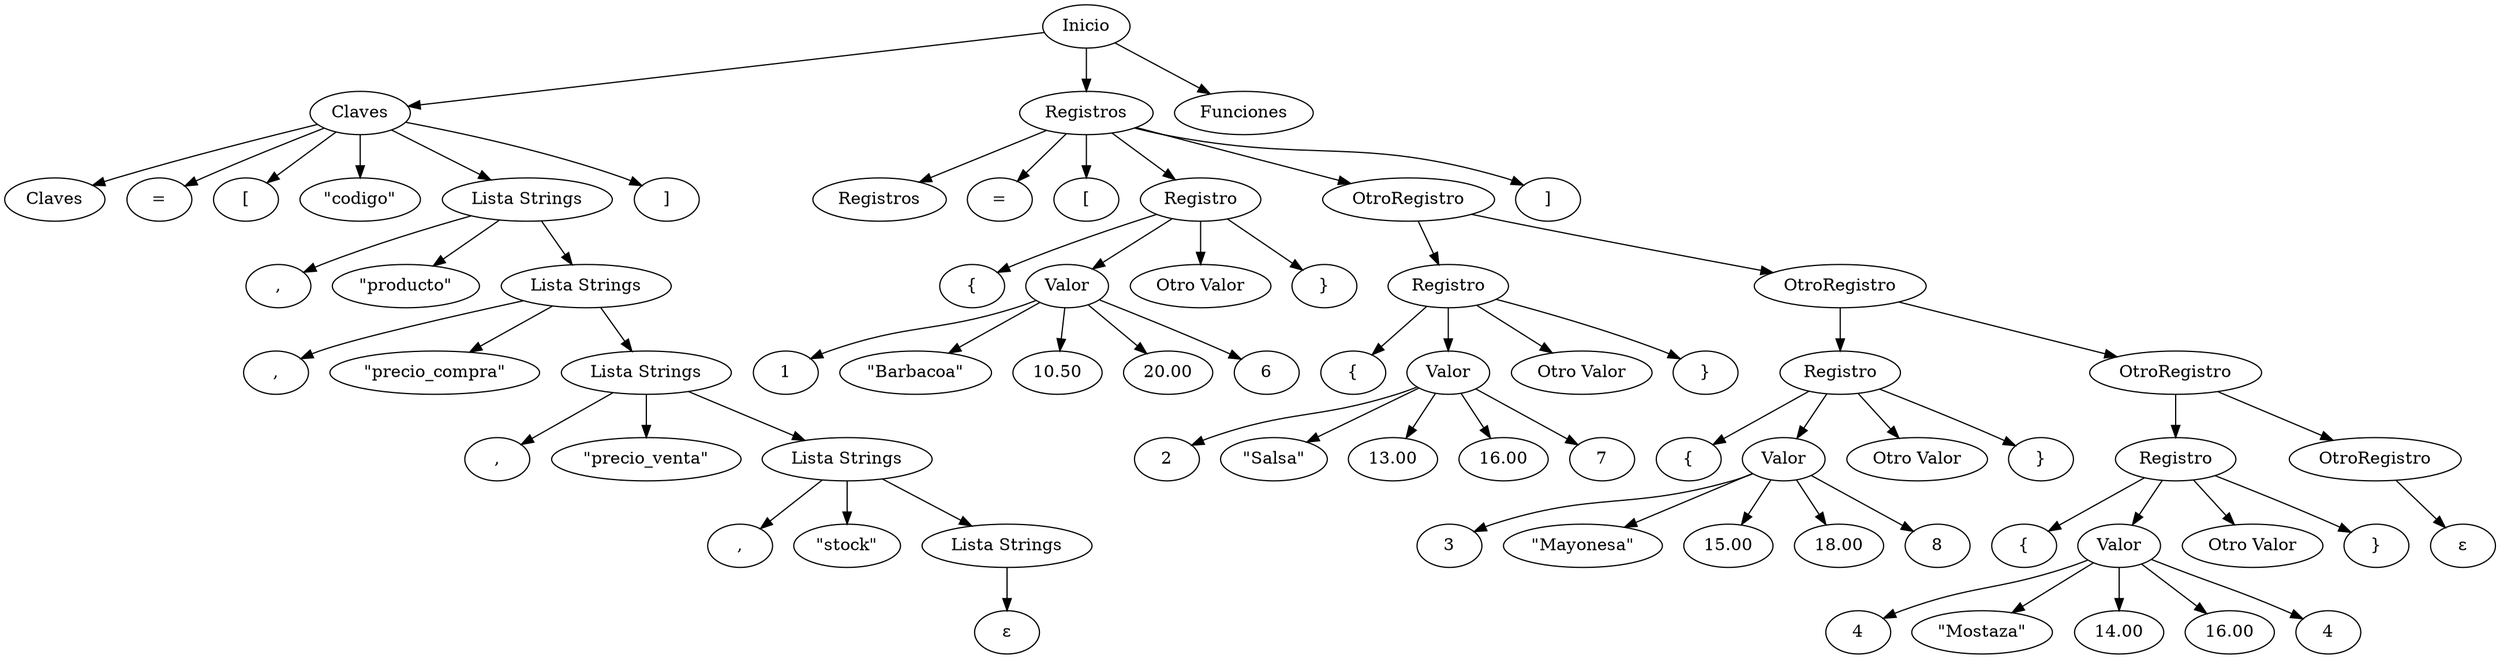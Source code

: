 digraph {
	A [label=Inicio]
	B [label=Claves]
	C [label=Registros]
	D [label=Funciones]
	A -> B
	N0 [label=Claves]
	B -> N0
	N1 [label="="]
	B -> N1
	N2 [label="["]
	B -> N2
	N3 [label="\"codigo\""]
	B -> N3
	L4 [label="Lista Strings"]
	B -> L4
	N4 [label=","]
	L4 -> N4
	N5 [label="\"producto\""]
	L4 -> N5
	L6 [label="Lista Strings"]
	L4 -> L6
	N6 [label=","]
	L6 -> N6
	N7 [label="\"precio_compra\""]
	L6 -> N7
	L8 [label="Lista Strings"]
	L6 -> L8
	N8 [label=","]
	L8 -> N8
	N9 [label="\"precio_venta\""]
	L8 -> N9
	L10 [label="Lista Strings"]
	L8 -> L10
	N10 [label=","]
	L10 -> N10
	N11 [label="\"stock\""]
	L10 -> N11
	L12 [label="Lista Strings"]
	L10 -> L12
	L12 -> "ε"
	N12 [label="]"]
	B -> N12
	A -> C
	N13 [label=Registros]
	C -> N13
	N14 [label="="]
	C -> N14
	N15 [label="["]
	C -> N15
	Reg16 [label=Registro]
	C -> Reg16
	N16 [label="{"]
	Reg16 -> N16
	V17 [label=Valor]
	Reg16 -> V17
	vs0 [label=1]
	V17 -> vs0
	OV17 [label="Otro Valor"]
	Reg16 -> OV17
	vs1 [label="\"Barbacoa\""]
	V17 -> vs1
	vs2 [label=10.50]
	V17 -> vs2
	vs3 [label=20.00]
	V17 -> vs3
	vs4 [label=6]
	V17 -> vs4
	N17 [label="}"]
	Reg16 -> N17
	oR18 [label=OtroRegistro]
	C -> oR18
	oR18 [label=OtroRegistro]
	Reg18 [label=Registro]
	oR18 -> Reg18
	N18 [label="{"]
	Reg18 -> N18
	V19 [label=Valor]
	Reg18 -> V19
	vs5 [label=2]
	V19 -> vs5
	OV19 [label="Otro Valor"]
	Reg18 -> OV19
	vs6 [label="\"Salsa\""]
	V19 -> vs6
	vs7 [label=13.00]
	V19 -> vs7
	vs8 [label=16.00]
	V19 -> vs8
	vs9 [label=7]
	V19 -> vs9
	N19 [label="}"]
	Reg18 -> N19
	oR18 -> oR20
	oR20 [label=OtroRegistro]
	Reg20 [label=Registro]
	oR20 -> Reg20
	N20 [label="{"]
	Reg20 -> N20
	V21 [label=Valor]
	Reg20 -> V21
	vs10 [label=3]
	V21 -> vs10
	OV21 [label="Otro Valor"]
	Reg20 -> OV21
	vs11 [label="\"Mayonesa\""]
	V21 -> vs11
	vs12 [label=15.00]
	V21 -> vs12
	vs13 [label=18.00]
	V21 -> vs13
	vs14 [label=8]
	V21 -> vs14
	N21 [label="}"]
	Reg20 -> N21
	oR20 -> oR22
	oR22 [label=OtroRegistro]
	Reg22 [label=Registro]
	oR22 -> Reg22
	N22 [label="{"]
	Reg22 -> N22
	V23 [label=Valor]
	Reg22 -> V23
	vs15 [label=4]
	V23 -> vs15
	OV23 [label="Otro Valor"]
	Reg22 -> OV23
	vs16 [label="\"Mostaza\""]
	V23 -> vs16
	vs17 [label=14.00]
	V23 -> vs17
	vs18 [label=16.00]
	V23 -> vs18
	vs19 [label=4]
	V23 -> vs19
	N23 [label="}"]
	Reg22 -> N23
	oR22 -> oR24
	oR24 [label=OtroRegistro]
	va24 [label="ε"]
	oR24 -> va24
	N24 [label="]"]
	C -> N24
	A -> D
}
